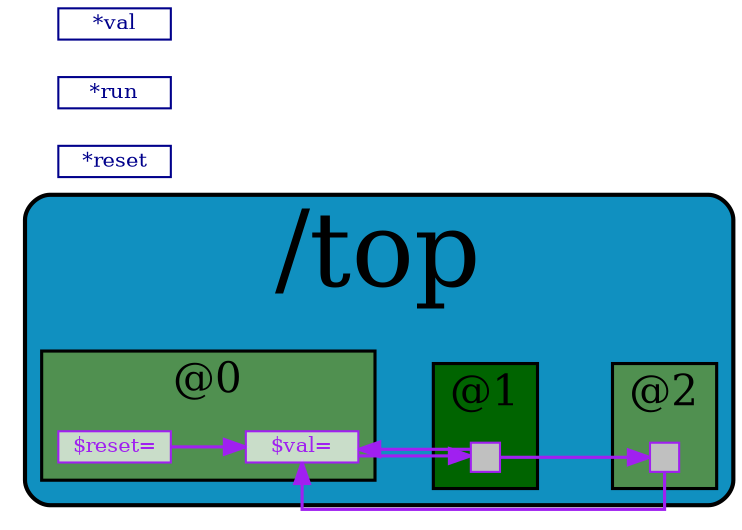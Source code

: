 // Generated by SandPiper(TM) 1.9-2018/02/11-beta from Redwood EDA.
// (Installed here: /home/devel/SandPiper_1.9-2018_02_11-beta_distro.)
// Redwood EDA does not claim intellectual property rights to this file and provides no warranty regarding its correctness or quality.


// Transaction Flow Graph:

strict digraph "top.tlv" {
   graph [layout = dot, rankdir = "LR", outputorder = edgesfirst, splines = ortho];
   node [layer = 4, shape = star, height = 0.02, style = filled, fontsize = 10, fontcolor = "purple", color = "purple", fillcolor = "#ffffffb0", penwidth = 1.0, margin = "0.03,0.03"];
   edge [layer = 3, weight = 4, penwidth = 1.5, color = "purple", fontcolor = "#00D000", labelfontcolor = "purple"];
   subgraph "cluster." {
      fillcolor = "#1090c0"
      style = "filled,rounded"
      penwidth = 2.0
      fontsize = 50
      tooltip = "/top"
      id = "id0{logical_entity=#Q##Q#}"
      label = "/top"
      subgraph "cluster.stage0" {
         "$reset@0" [fillcolor = "#ffffffb0", shape = box, label = "$reset=", id = "id1{logical_entity=#Q#$reset#Q#}", tooltip = "$reset = *reset;"];
      }
      subgraph "cluster.stage0" {
         "$val@0" [fillcolor = "#ffffffb0", shape = box, label = "$val=", id = "id2{logical_entity=#Q#$val#Q#}", tooltip = "$val[31:0] = ($reset || ! *run) ? 1 : >>1$val + >>2$val;"];
      }
      subgraph "cluster.stage1" {
         "$val@1" [label = "", shape = box, fixedsize = true, width = 0.2, height = 0.2, penwidth = 1.0, shape = box, fillcolor = grey];
      }
      subgraph "cluster.stage2" {
         "$val@2" [label = "", shape = box, fixedsize = true, width = 0.2, height = 0.2, penwidth = 1.0, shape = box, fillcolor = grey];
      }
      subgraph "cluster.stage0" {
         style = "filled"
         fontsize = 20
         penwidth = 1.5
         label = "@0"
         id = "id8{logical_entity=#Q#|none@0#Q#}"
         tooltip = "@0"
         fillcolor = "#509050"
      }
      subgraph "cluster.stage1" {
         style = "filled"
         fontsize = 20
         penwidth = 1.5
         label = "@1"
         id = "id9{logical_entity=#Q#|none@2#Q#}"
         tooltip = "@1"
         fillcolor = "darkgreen"
      }
      subgraph "cluster.stage2" {
         style = "filled"
         fontsize = 20
         penwidth = 1.5
         label = "@2"
         id = "id10{logical_entity=#Q#|none@4#Q#}"
         tooltip = "@2"
         fillcolor = "#509050"
      }
      subgraph "cluster.|none" {
         fillcolor = "orange"
         style = "filled,rounded"
         penwidth = 2.5
         fontsize = 50
         tooltip = "|none"
         id = "id11{logical_entity=#Q#|none#Q#}"
         label = "|none"
      }
   }

"*reset" [shape = box, color = "#00008b", fontcolor = "#00008b", fillcolor = white];
"*run" [shape = box, color = "#00008b", fontcolor = "#00008b", fillcolor = white];
"*val" [shape = box, color = "#00008b", fontcolor = "#00008b", fillcolor = white];

"$val@0" -> "$val@1" [id = "id3{logical_entity=#Q#$val#Q#}", weight = 10]
"$val@1" -> "$val@2" [id = "id4{logical_entity=#Q#$val#Q#}", weight = 10]
"$reset@0" -> "$val@0" [id = "id5{logical_entity=#Q#$reset#Q#}", weight = 2, tooltip = "$reset"]
"$val@1" -> "$val@0" [id = "id6{logical_entity=#Q#$val#Q#}", weight = 1, tooltip = "$val>>1"]
"$val@2" -> "$val@0" [id = "id7{logical_entity=#Q#$val#Q#}", weight = 1, tooltip = "$val>>2"]
}